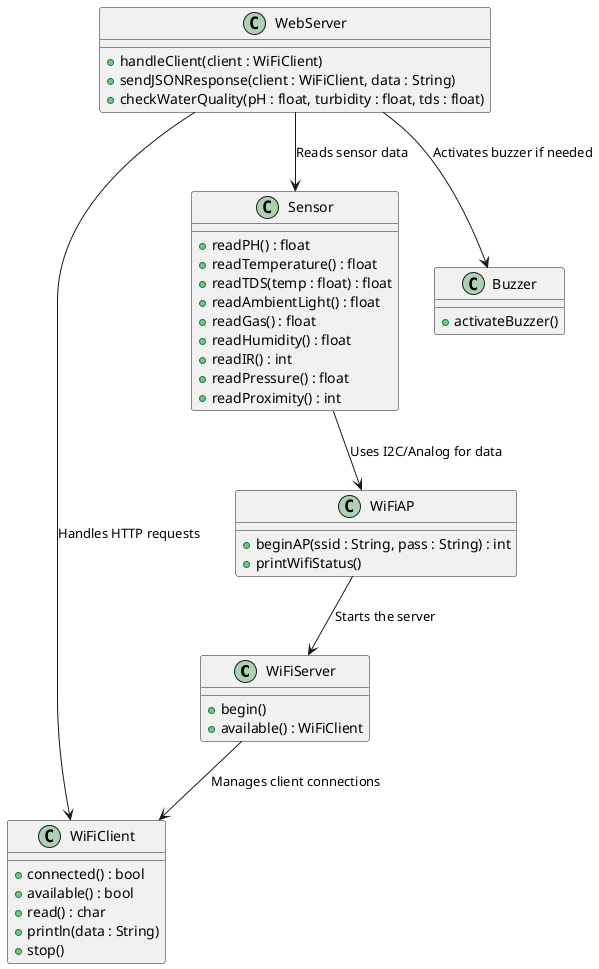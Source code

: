 @startuml
class WiFiServer {
    + begin()
    + available() : WiFiClient
}

class WiFiClient {
    + connected() : bool
    + available() : bool
    + read() : char
    + println(data : String)
    + stop()
}

class Sensor {
    + readPH() : float
    + readTemperature() : float
    + readTDS(temp : float) : float
    + readAmbientLight() : float
    + readGas() : float
    + readHumidity() : float
    + readIR() : int
    + readPressure() : float
    + readProximity() : int
}

class Buzzer {
    + activateBuzzer()
}

class WiFiAP {
    + beginAP(ssid : String, pass : String) : int
    + printWifiStatus()
}

class WebServer {
    + handleClient(client : WiFiClient)
    + sendJSONResponse(client : WiFiClient, data : String)
    + checkWaterQuality(pH : float, turbidity : float, tds : float)
}

WiFiServer --> WiFiClient : "Manages client connections"
WiFiAP --> WiFiServer : "Starts the server"
WebServer --> WiFiClient : "Handles HTTP requests"
WebServer --> Sensor : "Reads sensor data"
WebServer --> Buzzer : "Activates buzzer if needed"
Sensor --> WiFiAP : "Uses I2C/Analog for data"
@enduml